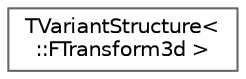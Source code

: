 digraph "Graphical Class Hierarchy"
{
 // INTERACTIVE_SVG=YES
 // LATEX_PDF_SIZE
  bgcolor="transparent";
  edge [fontname=Helvetica,fontsize=10,labelfontname=Helvetica,labelfontsize=10];
  node [fontname=Helvetica,fontsize=10,shape=box,height=0.2,width=0.4];
  rankdir="LR";
  Node0 [id="Node000000",label="TVariantStructure\<\l::FTransform3d \>",height=0.2,width=0.4,color="grey40", fillcolor="white", style="filled",URL="$d8/d95/structTVariantStructure_3_1_1FTransform3d_01_4.html",tooltip=" "];
}
